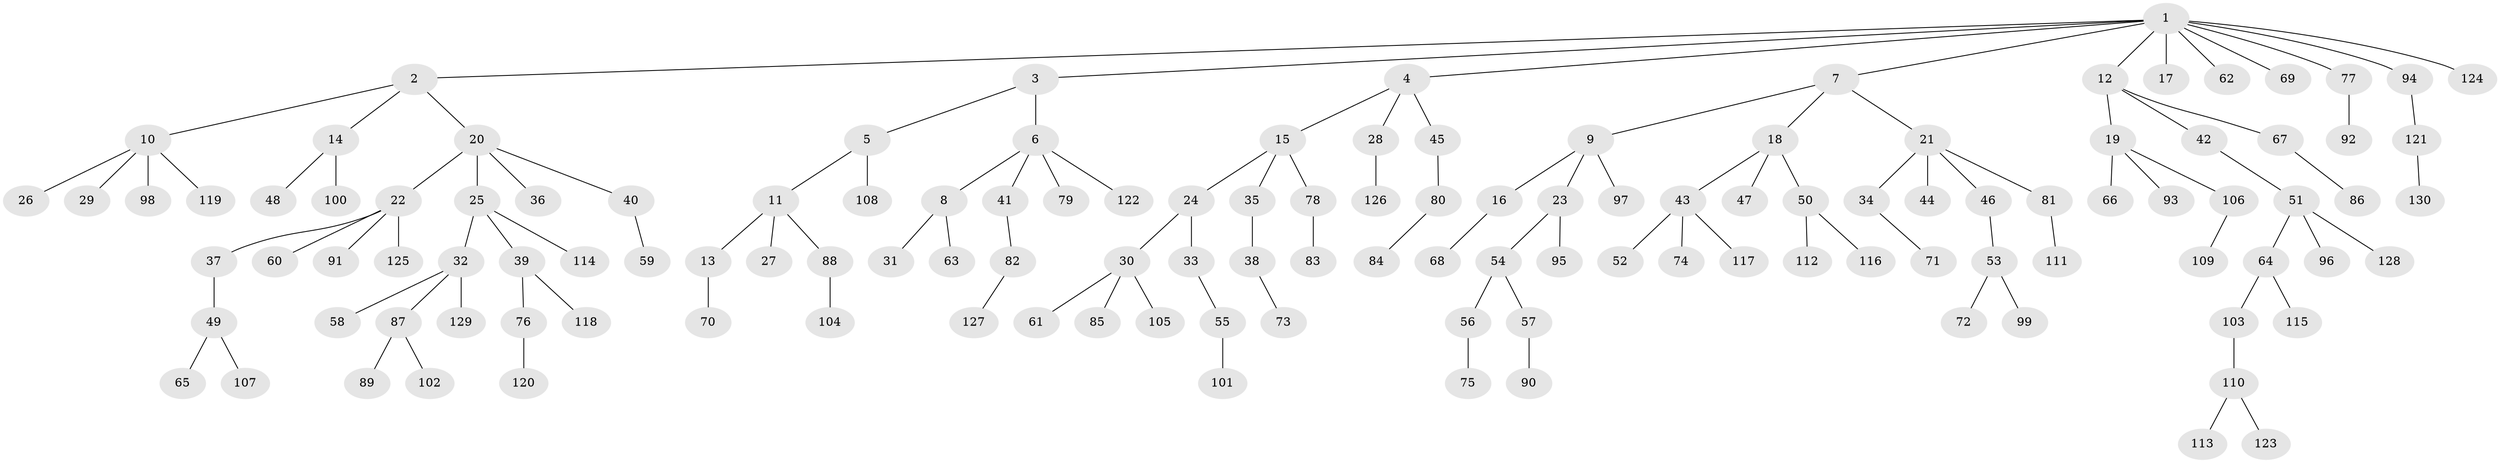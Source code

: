// Generated by graph-tools (version 1.1) at 2025/11/02/27/25 16:11:26]
// undirected, 130 vertices, 129 edges
graph export_dot {
graph [start="1"]
  node [color=gray90,style=filled];
  1;
  2;
  3;
  4;
  5;
  6;
  7;
  8;
  9;
  10;
  11;
  12;
  13;
  14;
  15;
  16;
  17;
  18;
  19;
  20;
  21;
  22;
  23;
  24;
  25;
  26;
  27;
  28;
  29;
  30;
  31;
  32;
  33;
  34;
  35;
  36;
  37;
  38;
  39;
  40;
  41;
  42;
  43;
  44;
  45;
  46;
  47;
  48;
  49;
  50;
  51;
  52;
  53;
  54;
  55;
  56;
  57;
  58;
  59;
  60;
  61;
  62;
  63;
  64;
  65;
  66;
  67;
  68;
  69;
  70;
  71;
  72;
  73;
  74;
  75;
  76;
  77;
  78;
  79;
  80;
  81;
  82;
  83;
  84;
  85;
  86;
  87;
  88;
  89;
  90;
  91;
  92;
  93;
  94;
  95;
  96;
  97;
  98;
  99;
  100;
  101;
  102;
  103;
  104;
  105;
  106;
  107;
  108;
  109;
  110;
  111;
  112;
  113;
  114;
  115;
  116;
  117;
  118;
  119;
  120;
  121;
  122;
  123;
  124;
  125;
  126;
  127;
  128;
  129;
  130;
  1 -- 2;
  1 -- 3;
  1 -- 4;
  1 -- 7;
  1 -- 12;
  1 -- 17;
  1 -- 62;
  1 -- 69;
  1 -- 77;
  1 -- 94;
  1 -- 124;
  2 -- 10;
  2 -- 14;
  2 -- 20;
  3 -- 5;
  3 -- 6;
  4 -- 15;
  4 -- 28;
  4 -- 45;
  5 -- 11;
  5 -- 108;
  6 -- 8;
  6 -- 41;
  6 -- 79;
  6 -- 122;
  7 -- 9;
  7 -- 18;
  7 -- 21;
  8 -- 31;
  8 -- 63;
  9 -- 16;
  9 -- 23;
  9 -- 97;
  10 -- 26;
  10 -- 29;
  10 -- 98;
  10 -- 119;
  11 -- 13;
  11 -- 27;
  11 -- 88;
  12 -- 19;
  12 -- 42;
  12 -- 67;
  13 -- 70;
  14 -- 48;
  14 -- 100;
  15 -- 24;
  15 -- 35;
  15 -- 78;
  16 -- 68;
  18 -- 43;
  18 -- 47;
  18 -- 50;
  19 -- 66;
  19 -- 93;
  19 -- 106;
  20 -- 22;
  20 -- 25;
  20 -- 36;
  20 -- 40;
  21 -- 34;
  21 -- 44;
  21 -- 46;
  21 -- 81;
  22 -- 37;
  22 -- 60;
  22 -- 91;
  22 -- 125;
  23 -- 54;
  23 -- 95;
  24 -- 30;
  24 -- 33;
  25 -- 32;
  25 -- 39;
  25 -- 114;
  28 -- 126;
  30 -- 61;
  30 -- 85;
  30 -- 105;
  32 -- 58;
  32 -- 87;
  32 -- 129;
  33 -- 55;
  34 -- 71;
  35 -- 38;
  37 -- 49;
  38 -- 73;
  39 -- 76;
  39 -- 118;
  40 -- 59;
  41 -- 82;
  42 -- 51;
  43 -- 52;
  43 -- 74;
  43 -- 117;
  45 -- 80;
  46 -- 53;
  49 -- 65;
  49 -- 107;
  50 -- 112;
  50 -- 116;
  51 -- 64;
  51 -- 96;
  51 -- 128;
  53 -- 72;
  53 -- 99;
  54 -- 56;
  54 -- 57;
  55 -- 101;
  56 -- 75;
  57 -- 90;
  64 -- 103;
  64 -- 115;
  67 -- 86;
  76 -- 120;
  77 -- 92;
  78 -- 83;
  80 -- 84;
  81 -- 111;
  82 -- 127;
  87 -- 89;
  87 -- 102;
  88 -- 104;
  94 -- 121;
  103 -- 110;
  106 -- 109;
  110 -- 113;
  110 -- 123;
  121 -- 130;
}
